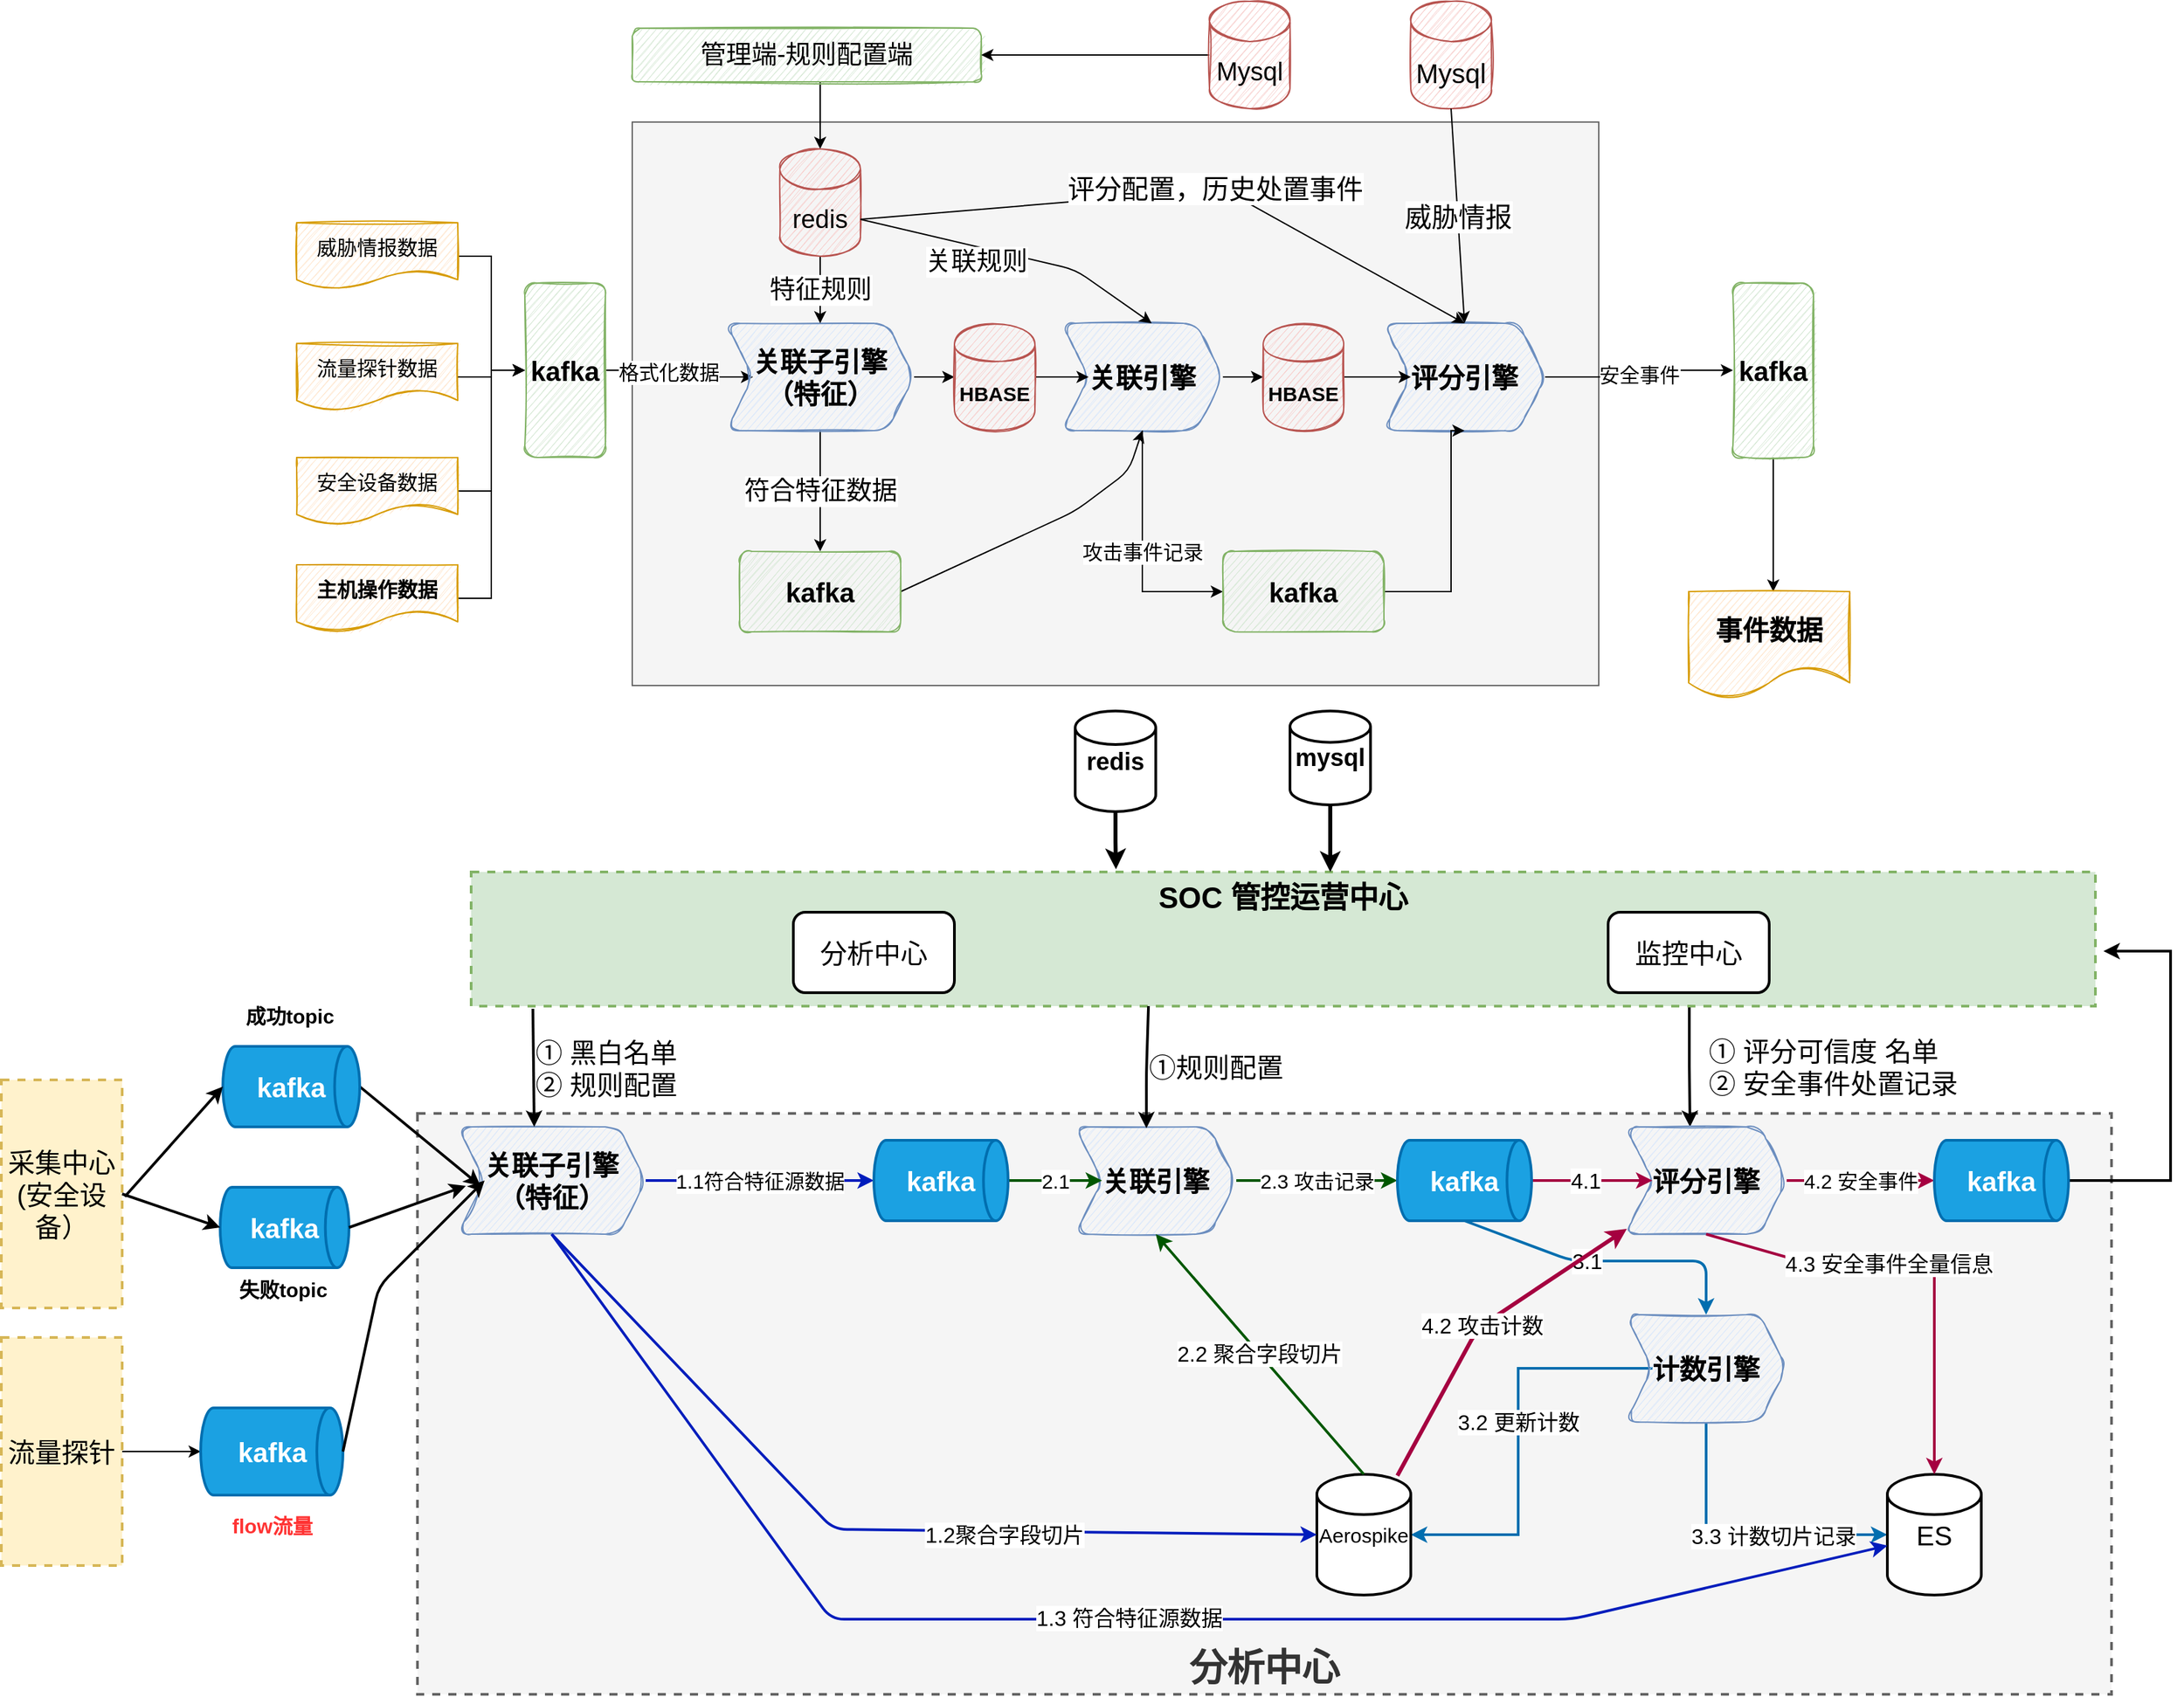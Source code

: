 <mxfile version="13.10.2" type="github">
  <diagram id="k-_hA_vMaZ0_n13lo4ve" name="Page-1">
    <mxGraphModel dx="2500" dy="2065" grid="0" gridSize="10" guides="1" tooltips="1" connect="1" arrows="1" fold="1" page="1" pageScale="1" pageWidth="827" pageHeight="1169" math="0" shadow="0">
      <root>
        <mxCell id="0" />
        <mxCell id="1" parent="0" />
        <mxCell id="I-t4ilNqCJrQ_DmIzYB3-65" value="分析中心" style="rounded=0;whiteSpace=wrap;html=1;strokeWidth=2;fontSize=28;dashed=1;verticalAlign=bottom;fillColor=#f5f5f5;strokeColor=#666666;fontColor=#333333;fontStyle=1" parent="1" vertex="1">
          <mxGeometry x="-60" y="810" width="1262" height="433" as="geometry" />
        </mxCell>
        <mxCell id="I-t4ilNqCJrQ_DmIzYB3-51" value="① 评分可信度 名单&lt;br&gt;&lt;div&gt;② 安全事件处置记录&lt;/div&gt;" style="edgeStyle=orthogonalEdgeStyle;rounded=0;orthogonalLoop=1;jettySize=auto;html=1;exitX=0.75;exitY=1;exitDx=0;exitDy=0;entryX=0.4;entryY=0;entryDx=0;entryDy=0;entryPerimeter=0;strokeWidth=2;fontSize=20;align=left;" parent="1" source="I-t4ilNqCJrQ_DmIzYB3-13" target="I-t4ilNqCJrQ_DmIzYB3-3" edge="1">
          <mxGeometry x="0.007" y="12" relative="1" as="geometry">
            <mxPoint as="offset" />
          </mxGeometry>
        </mxCell>
        <mxCell id="I-t4ilNqCJrQ_DmIzYB3-13" value="SOC 管控运营中心" style="rounded=0;whiteSpace=wrap;html=1;dashed=1;strokeWidth=2;fontSize=22;fontStyle=1;verticalAlign=top;fillColor=#d5e8d4;strokeColor=#82b366;" parent="1" vertex="1">
          <mxGeometry x="-20" y="630" width="1210" height="100" as="geometry" />
        </mxCell>
        <mxCell id="zdGKlnPMTBpzzSBxHCTf-1" value="" style="rounded=0;whiteSpace=wrap;html=1;fillColor=#f5f5f5;strokeColor=#666666;fontColor=#333333;" parent="1" vertex="1">
          <mxGeometry x="100" y="71" width="720" height="420" as="geometry" />
        </mxCell>
        <mxCell id="t2oM3CRjPCpd91PFb_5H-9" value="" style="edgeStyle=orthogonalEdgeStyle;rounded=0;orthogonalLoop=1;jettySize=auto;html=1;fontStyle=1" parent="1" source="t2oM3CRjPCpd91PFb_5H-1" target="t2oM3CRjPCpd91PFb_5H-8" edge="1">
          <mxGeometry relative="1" as="geometry" />
        </mxCell>
        <mxCell id="t2oM3CRjPCpd91PFb_5H-44" value="格式化数据" style="edgeLabel;html=1;align=center;verticalAlign=middle;resizable=0;points=[];fontSize=15;" parent="t2oM3CRjPCpd91PFb_5H-9" vertex="1" connectable="0">
          <mxGeometry x="-0.213" y="2" relative="1" as="geometry">
            <mxPoint as="offset" />
          </mxGeometry>
        </mxCell>
        <mxCell id="t2oM3CRjPCpd91PFb_5H-1" value="kafka" style="rounded=1;whiteSpace=wrap;html=1;sketch=1;fillColor=#d5e8d4;strokeColor=#82b366;fontSize=20;fontStyle=1" parent="1" vertex="1">
          <mxGeometry x="20" y="191" width="60" height="130" as="geometry" />
        </mxCell>
        <mxCell id="t2oM3CRjPCpd91PFb_5H-3" value="" style="edgeStyle=orthogonalEdgeStyle;rounded=0;orthogonalLoop=1;jettySize=auto;html=1;fontStyle=1;fontSize=15;exitX=1;exitY=0.5;exitDx=0;exitDy=0;" parent="1" source="t2oM3CRjPCpd91PFb_5H-53" target="t2oM3CRjPCpd91PFb_5H-1" edge="1">
          <mxGeometry relative="1" as="geometry">
            <mxPoint x="-20" y="261" as="sourcePoint" />
          </mxGeometry>
        </mxCell>
        <mxCell id="t2oM3CRjPCpd91PFb_5H-33" value="" style="edgeStyle=orthogonalEdgeStyle;rounded=0;orthogonalLoop=1;jettySize=auto;html=1;fontSize=19;" parent="1" source="t2oM3CRjPCpd91PFb_5H-38" edge="1">
          <mxGeometry relative="1" as="geometry">
            <mxPoint x="950" y="421" as="targetPoint" />
          </mxGeometry>
        </mxCell>
        <mxCell id="G5bn7CLQvwC5X1-ajMHJ-4" value="" style="edgeStyle=orthogonalEdgeStyle;rounded=0;orthogonalLoop=1;jettySize=auto;html=1;" parent="1" source="t2oM3CRjPCpd91PFb_5H-6" target="G5bn7CLQvwC5X1-ajMHJ-3" edge="1">
          <mxGeometry relative="1" as="geometry" />
        </mxCell>
        <mxCell id="t2oM3CRjPCpd91PFb_5H-6" value="关联引擎" style="shape=step;perimeter=stepPerimeter;whiteSpace=wrap;html=1;fixedSize=1;rounded=1;strokeColor=#6c8ebf;fillColor=#dae8fc;sketch=1;fontSize=20;fontStyle=1" parent="1" vertex="1">
          <mxGeometry x="420" y="221" width="120" height="80" as="geometry" />
        </mxCell>
        <mxCell id="t2oM3CRjPCpd91PFb_5H-15" value="" style="edgeStyle=orthogonalEdgeStyle;rounded=0;orthogonalLoop=1;jettySize=auto;html=1;fontSize=20;fontStyle=1" parent="1" source="t2oM3CRjPCpd91PFb_5H-8" target="t2oM3CRjPCpd91PFb_5H-14" edge="1">
          <mxGeometry relative="1" as="geometry" />
        </mxCell>
        <mxCell id="t2oM3CRjPCpd91PFb_5H-18" value="符合特征数据" style="edgeStyle=orthogonalEdgeStyle;rounded=0;orthogonalLoop=1;jettySize=auto;html=1;fontSize=19;entryX=0.5;entryY=0;entryDx=0;entryDy=0;" parent="1" source="t2oM3CRjPCpd91PFb_5H-8" target="t2oM3CRjPCpd91PFb_5H-34" edge="1">
          <mxGeometry relative="1" as="geometry">
            <mxPoint x="370" y="451" as="targetPoint" />
          </mxGeometry>
        </mxCell>
        <mxCell id="t2oM3CRjPCpd91PFb_5H-8" value="关联子引擎（特征）" style="shape=step;perimeter=stepPerimeter;whiteSpace=wrap;html=1;fixedSize=1;rounded=1;strokeColor=#6c8ebf;fillColor=#dae8fc;sketch=1;fontSize=20;fontStyle=1" parent="1" vertex="1">
          <mxGeometry x="170" y="221" width="140" height="80" as="geometry" />
        </mxCell>
        <mxCell id="t2oM3CRjPCpd91PFb_5H-10" style="edgeStyle=orthogonalEdgeStyle;rounded=0;orthogonalLoop=1;jettySize=auto;html=1;exitX=0.5;exitY=1;exitDx=0;exitDy=0;fontStyle=1" parent="1" source="t2oM3CRjPCpd91PFb_5H-6" target="t2oM3CRjPCpd91PFb_5H-6" edge="1">
          <mxGeometry relative="1" as="geometry" />
        </mxCell>
        <mxCell id="t2oM3CRjPCpd91PFb_5H-16" value="" style="edgeStyle=orthogonalEdgeStyle;rounded=0;orthogonalLoop=1;jettySize=auto;html=1;fontSize=20;fontStyle=1" parent="1" source="t2oM3CRjPCpd91PFb_5H-14" target="t2oM3CRjPCpd91PFb_5H-6" edge="1">
          <mxGeometry relative="1" as="geometry" />
        </mxCell>
        <mxCell id="t2oM3CRjPCpd91PFb_5H-14" value="&lt;font style=&quot;font-size: 15px&quot;&gt;HBASE&lt;/font&gt;" style="shape=cylinder;whiteSpace=wrap;html=1;boundedLbl=1;backgroundOutline=1;rounded=1;strokeColor=#b85450;fillColor=#f8cecc;sketch=1;fontStyle=1" parent="1" vertex="1">
          <mxGeometry x="340" y="221" width="60" height="80" as="geometry" />
        </mxCell>
        <mxCell id="t2oM3CRjPCpd91PFb_5H-19" value="" style="endArrow=classic;html=1;fontSize=19;exitX=1;exitY=0.5;exitDx=0;exitDy=0;entryX=0.5;entryY=1;entryDx=0;entryDy=0;" parent="1" source="t2oM3CRjPCpd91PFb_5H-34" target="t2oM3CRjPCpd91PFb_5H-6" edge="1">
          <mxGeometry width="50" height="50" relative="1" as="geometry">
            <mxPoint x="447.5" y="491" as="sourcePoint" />
            <mxPoint x="497.5" y="341" as="targetPoint" />
            <Array as="points">
              <mxPoint x="430" y="361" />
              <mxPoint x="470" y="331" />
            </Array>
          </mxGeometry>
        </mxCell>
        <mxCell id="t2oM3CRjPCpd91PFb_5H-27" value="" style="edgeStyle=orthogonalEdgeStyle;rounded=0;orthogonalLoop=1;jettySize=auto;html=1;fontSize=19;" parent="1" source="t2oM3CRjPCpd91PFb_5H-20" target="t2oM3CRjPCpd91PFb_5H-26" edge="1">
          <mxGeometry relative="1" as="geometry">
            <Array as="points">
              <mxPoint x="240" y="51" />
              <mxPoint x="240" y="51" />
            </Array>
          </mxGeometry>
        </mxCell>
        <mxCell id="t2oM3CRjPCpd91PFb_5H-20" value="管理端-规则配置端" style="rounded=1;whiteSpace=wrap;html=1;sketch=1;strokeWidth=1;fontSize=19;fillColor=#d5e8d4;strokeColor=#82b366;" parent="1" vertex="1">
          <mxGeometry x="100" y="1" width="260" height="40" as="geometry" />
        </mxCell>
        <mxCell id="t2oM3CRjPCpd91PFb_5H-23" value="" style="edgeStyle=orthogonalEdgeStyle;rounded=0;orthogonalLoop=1;jettySize=auto;html=1;fontSize=19;entryX=1;entryY=0.5;entryDx=0;entryDy=0;" parent="1" source="t2oM3CRjPCpd91PFb_5H-22" target="t2oM3CRjPCpd91PFb_5H-20" edge="1">
          <mxGeometry relative="1" as="geometry" />
        </mxCell>
        <mxCell id="t2oM3CRjPCpd91PFb_5H-22" value="Mysql" style="shape=cylinder3;whiteSpace=wrap;html=1;boundedLbl=1;backgroundOutline=1;size=15;sketch=1;strokeWidth=1;fontSize=19;fillColor=#f8cecc;strokeColor=#b85450;" parent="1" vertex="1">
          <mxGeometry x="530" y="-19" width="60" height="80" as="geometry" />
        </mxCell>
        <mxCell id="t2oM3CRjPCpd91PFb_5H-28" value="特征规则" style="edgeStyle=orthogonalEdgeStyle;rounded=0;orthogonalLoop=1;jettySize=auto;html=1;fontSize=19;" parent="1" source="t2oM3CRjPCpd91PFb_5H-26" target="t2oM3CRjPCpd91PFb_5H-8" edge="1">
          <mxGeometry relative="1" as="geometry" />
        </mxCell>
        <mxCell id="t2oM3CRjPCpd91PFb_5H-26" value="redis" style="shape=cylinder3;whiteSpace=wrap;html=1;boundedLbl=1;backgroundOutline=1;size=15;sketch=1;strokeWidth=1;fontSize=19;fillColor=#f8cecc;strokeColor=#b85450;" parent="1" vertex="1">
          <mxGeometry x="210" y="91" width="60" height="80" as="geometry" />
        </mxCell>
        <mxCell id="t2oM3CRjPCpd91PFb_5H-30" value="" style="endArrow=classic;html=1;fontSize=19;exitX=1;exitY=0;exitDx=0;exitDy=52.5;exitPerimeter=0;entryX=0.558;entryY=0;entryDx=0;entryDy=0;entryPerimeter=0;" parent="1" source="t2oM3CRjPCpd91PFb_5H-26" target="t2oM3CRjPCpd91PFb_5H-6" edge="1">
          <mxGeometry width="50" height="50" relative="1" as="geometry">
            <mxPoint x="510" y="151" as="sourcePoint" />
            <mxPoint x="560" y="101" as="targetPoint" />
            <Array as="points">
              <mxPoint x="430" y="181" />
            </Array>
          </mxGeometry>
        </mxCell>
        <mxCell id="t2oM3CRjPCpd91PFb_5H-31" value="关联规则" style="edgeLabel;html=1;align=center;verticalAlign=middle;resizable=0;points=[];fontSize=19;" parent="t2oM3CRjPCpd91PFb_5H-30" vertex="1" connectable="0">
          <mxGeometry x="0.069" y="1" relative="1" as="geometry">
            <mxPoint x="-36.17" y="3.33" as="offset" />
          </mxGeometry>
        </mxCell>
        <mxCell id="t2oM3CRjPCpd91PFb_5H-32" value="事件数据" style="shape=document;whiteSpace=wrap;html=1;boundedLbl=1;rounded=1;fontSize=20;fontStyle=1;strokeColor=#d79b00;fillColor=#ffe6cc;sketch=1;" parent="1" vertex="1">
          <mxGeometry x="887" y="421" width="120" height="80" as="geometry" />
        </mxCell>
        <mxCell id="t2oM3CRjPCpd91PFb_5H-34" value="kafka" style="rounded=1;whiteSpace=wrap;html=1;sketch=1;fillColor=#d5e8d4;strokeColor=#82b366;fontSize=20;fontStyle=1" parent="1" vertex="1">
          <mxGeometry x="180" y="391" width="120" height="60" as="geometry" />
        </mxCell>
        <mxCell id="t2oM3CRjPCpd91PFb_5H-38" value="kafka" style="rounded=1;whiteSpace=wrap;html=1;sketch=1;fillColor=#d5e8d4;strokeColor=#82b366;fontSize=20;fontStyle=1" parent="1" vertex="1">
          <mxGeometry x="920" y="191" width="60" height="130" as="geometry" />
        </mxCell>
        <mxCell id="t2oM3CRjPCpd91PFb_5H-39" value="安全事件" style="edgeStyle=orthogonalEdgeStyle;rounded=0;orthogonalLoop=1;jettySize=auto;html=1;fontSize=15;" parent="1" source="zdGKlnPMTBpzzSBxHCTf-5" target="t2oM3CRjPCpd91PFb_5H-38" edge="1">
          <mxGeometry relative="1" as="geometry">
            <mxPoint x="730" y="261" as="sourcePoint" />
            <mxPoint x="900" y="261" as="targetPoint" />
          </mxGeometry>
        </mxCell>
        <mxCell id="t2oM3CRjPCpd91PFb_5H-42" style="edgeStyle=orthogonalEdgeStyle;rounded=0;orthogonalLoop=1;jettySize=auto;html=1;entryX=0;entryY=0.5;entryDx=0;entryDy=0;strokeWidth=1;fontSize=15;exitX=1;exitY=0.5;exitDx=0;exitDy=0;" parent="1" source="t2oM3CRjPCpd91PFb_5H-54" target="t2oM3CRjPCpd91PFb_5H-1" edge="1">
          <mxGeometry relative="1" as="geometry">
            <mxPoint x="-20" y="341" as="sourcePoint" />
          </mxGeometry>
        </mxCell>
        <mxCell id="t2oM3CRjPCpd91PFb_5H-46" style="edgeStyle=orthogonalEdgeStyle;rounded=0;orthogonalLoop=1;jettySize=auto;html=1;entryX=0;entryY=0.5;entryDx=0;entryDy=0;strokeWidth=1;fontSize=15;" parent="1" source="t2oM3CRjPCpd91PFb_5H-55" target="t2oM3CRjPCpd91PFb_5H-1" edge="1">
          <mxGeometry relative="1" as="geometry">
            <mxPoint x="-20" y="421" as="sourcePoint" />
          </mxGeometry>
        </mxCell>
        <mxCell id="t2oM3CRjPCpd91PFb_5H-48" style="edgeStyle=orthogonalEdgeStyle;rounded=0;orthogonalLoop=1;jettySize=auto;html=1;entryX=0;entryY=0.5;entryDx=0;entryDy=0;strokeWidth=1;fontSize=15;exitX=1;exitY=0.5;exitDx=0;exitDy=0;" parent="1" source="t2oM3CRjPCpd91PFb_5H-51" target="t2oM3CRjPCpd91PFb_5H-1" edge="1">
          <mxGeometry relative="1" as="geometry">
            <mxPoint x="-20" y="166" as="sourcePoint" />
          </mxGeometry>
        </mxCell>
        <mxCell id="t2oM3CRjPCpd91PFb_5H-51" value="威胁情报数据" style="shape=document;whiteSpace=wrap;html=1;boundedLbl=1;shadow=0;sketch=1;strokeWidth=1;fontSize=15;fillColor=#ffe6cc;strokeColor=#d79b00;" parent="1" vertex="1">
          <mxGeometry x="-150" y="146" width="120" height="50" as="geometry" />
        </mxCell>
        <mxCell id="t2oM3CRjPCpd91PFb_5H-53" value="流量探针数据" style="shape=document;whiteSpace=wrap;html=1;boundedLbl=1;shadow=0;sketch=1;strokeWidth=1;fontSize=15;fillColor=#ffe6cc;strokeColor=#d79b00;" parent="1" vertex="1">
          <mxGeometry x="-150" y="236" width="120" height="50" as="geometry" />
        </mxCell>
        <mxCell id="t2oM3CRjPCpd91PFb_5H-54" value="安全设备数据" style="shape=document;whiteSpace=wrap;html=1;boundedLbl=1;shadow=0;sketch=1;strokeWidth=1;fontSize=15;fillColor=#ffe6cc;strokeColor=#d79b00;" parent="1" vertex="1">
          <mxGeometry x="-150" y="321" width="120" height="50" as="geometry" />
        </mxCell>
        <mxCell id="t2oM3CRjPCpd91PFb_5H-55" value="主机操作数据" style="shape=document;whiteSpace=wrap;html=1;boundedLbl=1;shadow=0;sketch=1;strokeWidth=1;fontSize=15;strokeColor=#d79b00;fontStyle=1;fillColor=#ffe6cc;" parent="1" vertex="1">
          <mxGeometry x="-150" y="401" width="120" height="50" as="geometry" />
        </mxCell>
        <mxCell id="zdGKlnPMTBpzzSBxHCTf-5" value="评分引擎" style="shape=step;perimeter=stepPerimeter;whiteSpace=wrap;html=1;fixedSize=1;sketch=1;fillColor=#dae8fc;strokeColor=#6c8ebf;fontSize=20;fontStyle=1;shadow=0;rounded=1;" parent="1" vertex="1">
          <mxGeometry x="660" y="221" width="120" height="80" as="geometry" />
        </mxCell>
        <mxCell id="zdGKlnPMTBpzzSBxHCTf-6" value="攻击事件记录" style="edgeStyle=orthogonalEdgeStyle;rounded=0;orthogonalLoop=1;jettySize=auto;html=1;fontSize=15;entryX=0;entryY=0.5;entryDx=0;entryDy=0;" parent="1" source="t2oM3CRjPCpd91PFb_5H-6" target="G5bn7CLQvwC5X1-ajMHJ-1" edge="1">
          <mxGeometry relative="1" as="geometry">
            <mxPoint x="570" y="261" as="sourcePoint" />
            <mxPoint x="820" y="256" as="targetPoint" />
          </mxGeometry>
        </mxCell>
        <mxCell id="zdGKlnPMTBpzzSBxHCTf-8" value="" style="endArrow=classic;html=1;fontSize=20;entryX=0.5;entryY=0;entryDx=0;entryDy=0;exitX=1;exitY=0;exitDx=0;exitDy=52.5;exitPerimeter=0;" parent="1" source="t2oM3CRjPCpd91PFb_5H-26" target="zdGKlnPMTBpzzSBxHCTf-5" edge="1">
          <mxGeometry width="50" height="50" relative="1" as="geometry">
            <mxPoint x="510" y="156" as="sourcePoint" />
            <mxPoint x="560" y="106" as="targetPoint" />
            <Array as="points">
              <mxPoint x="540" y="121" />
            </Array>
          </mxGeometry>
        </mxCell>
        <mxCell id="zdGKlnPMTBpzzSBxHCTf-9" value="评分配置，历史处置事件" style="edgeLabel;html=1;align=center;verticalAlign=middle;resizable=0;points=[];fontSize=20;" parent="zdGKlnPMTBpzzSBxHCTf-8" vertex="1" connectable="0">
          <mxGeometry x="0.11" y="2" relative="1" as="geometry">
            <mxPoint as="offset" />
          </mxGeometry>
        </mxCell>
        <mxCell id="zdGKlnPMTBpzzSBxHCTf-12" value="Mysql" style="shape=cylinder3;whiteSpace=wrap;html=1;boundedLbl=1;backgroundOutline=1;size=15;rounded=1;shadow=0;sketch=1;fontSize=20;fillColor=#f8cecc;strokeColor=#b85450;" parent="1" vertex="1">
          <mxGeometry x="680" y="-19" width="60" height="80" as="geometry" />
        </mxCell>
        <mxCell id="zdGKlnPMTBpzzSBxHCTf-15" value="威胁情报" style="endArrow=classic;html=1;fontSize=20;entryX=0.5;entryY=0;entryDx=0;entryDy=0;exitX=0.5;exitY=1;exitDx=0;exitDy=0;exitPerimeter=0;" parent="1" source="zdGKlnPMTBpzzSBxHCTf-12" target="zdGKlnPMTBpzzSBxHCTf-5" edge="1">
          <mxGeometry width="50" height="50" relative="1" as="geometry">
            <mxPoint x="710" y="161" as="sourcePoint" />
            <mxPoint x="760" y="111" as="targetPoint" />
          </mxGeometry>
        </mxCell>
        <mxCell id="G5bn7CLQvwC5X1-ajMHJ-2" style="edgeStyle=orthogonalEdgeStyle;rounded=0;orthogonalLoop=1;jettySize=auto;html=1;entryX=0.5;entryY=1;entryDx=0;entryDy=0;" parent="1" source="G5bn7CLQvwC5X1-ajMHJ-1" target="zdGKlnPMTBpzzSBxHCTf-5" edge="1">
          <mxGeometry relative="1" as="geometry">
            <Array as="points">
              <mxPoint x="710" y="421" />
            </Array>
          </mxGeometry>
        </mxCell>
        <mxCell id="G5bn7CLQvwC5X1-ajMHJ-1" value="kafka" style="rounded=1;whiteSpace=wrap;html=1;sketch=1;fillColor=#d5e8d4;strokeColor=#82b366;fontSize=20;fontStyle=1" parent="1" vertex="1">
          <mxGeometry x="540" y="391" width="120" height="60" as="geometry" />
        </mxCell>
        <mxCell id="G5bn7CLQvwC5X1-ajMHJ-5" value="" style="edgeStyle=orthogonalEdgeStyle;rounded=0;orthogonalLoop=1;jettySize=auto;html=1;" parent="1" source="G5bn7CLQvwC5X1-ajMHJ-3" target="zdGKlnPMTBpzzSBxHCTf-5" edge="1">
          <mxGeometry relative="1" as="geometry" />
        </mxCell>
        <mxCell id="G5bn7CLQvwC5X1-ajMHJ-3" value="&lt;font style=&quot;font-size: 15px&quot;&gt;HBASE&lt;/font&gt;" style="shape=cylinder;whiteSpace=wrap;html=1;boundedLbl=1;backgroundOutline=1;rounded=1;strokeColor=#b85450;fillColor=#f8cecc;sketch=1;fontStyle=1" parent="1" vertex="1">
          <mxGeometry x="570" y="221" width="60" height="80" as="geometry" />
        </mxCell>
        <mxCell id="I-t4ilNqCJrQ_DmIzYB3-17" value="1.1符合特征源数据" style="edgeStyle=orthogonalEdgeStyle;rounded=0;orthogonalLoop=1;jettySize=auto;html=1;fontSize=15;strokeWidth=2;fillColor=#0050ef;strokeColor=#001DBC;" parent="1" source="I-t4ilNqCJrQ_DmIzYB3-1" target="I-t4ilNqCJrQ_DmIzYB3-5" edge="1">
          <mxGeometry relative="1" as="geometry" />
        </mxCell>
        <mxCell id="I-t4ilNqCJrQ_DmIzYB3-1" value="关联子引擎（特征）" style="shape=step;perimeter=stepPerimeter;whiteSpace=wrap;html=1;fixedSize=1;rounded=1;strokeColor=#6c8ebf;fillColor=#dae8fc;sketch=1;fontSize=20;fontStyle=1" parent="1" vertex="1">
          <mxGeometry x="-30" y="820" width="140" height="80" as="geometry" />
        </mxCell>
        <mxCell id="I-t4ilNqCJrQ_DmIzYB3-19" value="2.3 攻击记录" style="edgeStyle=orthogonalEdgeStyle;rounded=0;orthogonalLoop=1;jettySize=auto;html=1;exitX=1;exitY=0.5;exitDx=0;exitDy=0;strokeWidth=2;fontSize=15;fillColor=#008a00;strokeColor=#005700;" parent="1" source="I-t4ilNqCJrQ_DmIzYB3-2" target="I-t4ilNqCJrQ_DmIzYB3-6" edge="1">
          <mxGeometry relative="1" as="geometry" />
        </mxCell>
        <mxCell id="I-t4ilNqCJrQ_DmIzYB3-2" value="关联引擎" style="shape=step;perimeter=stepPerimeter;whiteSpace=wrap;html=1;fixedSize=1;rounded=1;strokeColor=#6c8ebf;fillColor=#dae8fc;sketch=1;fontSize=20;fontStyle=1" parent="1" vertex="1">
          <mxGeometry x="430" y="820" width="120" height="80" as="geometry" />
        </mxCell>
        <mxCell id="I-t4ilNqCJrQ_DmIzYB3-22" value="4.2 安全事件" style="edgeStyle=orthogonalEdgeStyle;rounded=0;orthogonalLoop=1;jettySize=auto;html=1;exitX=1;exitY=0.5;exitDx=0;exitDy=0;entryX=0;entryY=0.5;entryDx=0;entryDy=0;entryPerimeter=0;strokeWidth=2;fontSize=15;fillColor=#d80073;strokeColor=#A50040;" parent="1" source="I-t4ilNqCJrQ_DmIzYB3-3" target="I-t4ilNqCJrQ_DmIzYB3-11" edge="1">
          <mxGeometry relative="1" as="geometry" />
        </mxCell>
        <mxCell id="I-t4ilNqCJrQ_DmIzYB3-3" value="评分引擎" style="shape=step;perimeter=stepPerimeter;whiteSpace=wrap;html=1;fixedSize=1;sketch=1;fillColor=#dae8fc;strokeColor=#6c8ebf;fontSize=20;fontStyle=1;shadow=0;rounded=1;" parent="1" vertex="1">
          <mxGeometry x="840" y="820" width="120" height="80" as="geometry" />
        </mxCell>
        <mxCell id="I-t4ilNqCJrQ_DmIzYB3-25" style="edgeStyle=orthogonalEdgeStyle;rounded=0;orthogonalLoop=1;jettySize=auto;html=1;exitX=0.5;exitY=1;exitDx=0;exitDy=0;entryX=0;entryY=0.5;entryDx=0;entryDy=0;entryPerimeter=0;strokeWidth=2;fontSize=16;fillColor=#1ba1e2;strokeColor=#006EAF;" parent="1" source="I-t4ilNqCJrQ_DmIzYB3-4" target="I-t4ilNqCJrQ_DmIzYB3-7" edge="1">
          <mxGeometry relative="1" as="geometry" />
        </mxCell>
        <mxCell id="I-t4ilNqCJrQ_DmIzYB3-38" value="3.3 计数切片记录" style="edgeLabel;html=1;align=center;verticalAlign=middle;resizable=0;points=[];fontSize=16;" parent="I-t4ilNqCJrQ_DmIzYB3-25" vertex="1" connectable="0">
          <mxGeometry x="0.224" y="-1" relative="1" as="geometry">
            <mxPoint as="offset" />
          </mxGeometry>
        </mxCell>
        <mxCell id="I-t4ilNqCJrQ_DmIzYB3-26" style="edgeStyle=orthogonalEdgeStyle;rounded=0;orthogonalLoop=1;jettySize=auto;html=1;exitX=0;exitY=0.5;exitDx=0;exitDy=0;entryX=1;entryY=0.5;entryDx=0;entryDy=0;entryPerimeter=0;strokeWidth=2;fontSize=16;fillColor=#1ba1e2;strokeColor=#006EAF;" parent="1" source="I-t4ilNqCJrQ_DmIzYB3-4" target="I-t4ilNqCJrQ_DmIzYB3-16" edge="1">
          <mxGeometry relative="1" as="geometry" />
        </mxCell>
        <mxCell id="I-t4ilNqCJrQ_DmIzYB3-39" value="3.2 更新计数" style="edgeLabel;html=1;align=center;verticalAlign=middle;resizable=0;points=[];fontSize=16;" parent="I-t4ilNqCJrQ_DmIzYB3-26" vertex="1" connectable="0">
          <mxGeometry x="-0.737" y="-2" relative="1" as="geometry">
            <mxPoint x="-60" y="42" as="offset" />
          </mxGeometry>
        </mxCell>
        <mxCell id="I-t4ilNqCJrQ_DmIzYB3-4" value="计数引擎" style="shape=step;perimeter=stepPerimeter;whiteSpace=wrap;html=1;fixedSize=1;sketch=1;fillColor=#dae8fc;strokeColor=#6c8ebf;fontSize=20;fontStyle=1;shadow=0;rounded=1;" parent="1" vertex="1">
          <mxGeometry x="840" y="960" width="120" height="80" as="geometry" />
        </mxCell>
        <mxCell id="I-t4ilNqCJrQ_DmIzYB3-18" value="2.1" style="edgeStyle=orthogonalEdgeStyle;rounded=0;orthogonalLoop=1;jettySize=auto;html=1;strokeWidth=2;fontSize=15;fillColor=#008a00;strokeColor=#005700;" parent="1" source="I-t4ilNqCJrQ_DmIzYB3-5" target="I-t4ilNqCJrQ_DmIzYB3-2" edge="1">
          <mxGeometry relative="1" as="geometry" />
        </mxCell>
        <mxCell id="I-t4ilNqCJrQ_DmIzYB3-5" value="kafka" style="strokeWidth=2;html=1;shape=mxgraph.flowchart.direct_data;whiteSpace=wrap;fontStyle=1;fontSize=20;fillColor=#1ba1e2;strokeColor=#006EAF;fontColor=#ffffff;" parent="1" vertex="1">
          <mxGeometry x="280" y="830" width="100" height="60" as="geometry" />
        </mxCell>
        <mxCell id="I-t4ilNqCJrQ_DmIzYB3-20" style="edgeStyle=orthogonalEdgeStyle;rounded=0;orthogonalLoop=1;jettySize=auto;html=1;exitX=1;exitY=0.5;exitDx=0;exitDy=0;exitPerimeter=0;strokeWidth=2;fontSize=15;fillColor=#d80073;strokeColor=#A50040;" parent="1" source="I-t4ilNqCJrQ_DmIzYB3-6" target="I-t4ilNqCJrQ_DmIzYB3-3" edge="1">
          <mxGeometry relative="1" as="geometry" />
        </mxCell>
        <mxCell id="I-t4ilNqCJrQ_DmIzYB3-33" value="4.1" style="edgeLabel;html=1;align=center;verticalAlign=middle;resizable=0;points=[];fontSize=16;" parent="I-t4ilNqCJrQ_DmIzYB3-20" vertex="1" connectable="0">
          <mxGeometry x="0.267" y="5" relative="1" as="geometry">
            <mxPoint x="-17" y="5" as="offset" />
          </mxGeometry>
        </mxCell>
        <mxCell id="I-t4ilNqCJrQ_DmIzYB3-6" value="kafka" style="strokeWidth=2;html=1;shape=mxgraph.flowchart.direct_data;whiteSpace=wrap;fontStyle=1;fontSize=20;fillColor=#1ba1e2;strokeColor=#006EAF;fontColor=#ffffff;" parent="1" vertex="1">
          <mxGeometry x="670" y="830" width="100" height="60" as="geometry" />
        </mxCell>
        <mxCell id="I-t4ilNqCJrQ_DmIzYB3-7" value="ES" style="strokeWidth=2;html=1;shape=mxgraph.flowchart.database;whiteSpace=wrap;fontSize=20;" parent="1" vertex="1">
          <mxGeometry x="1035" y="1079" width="70" height="90" as="geometry" />
        </mxCell>
        <mxCell id="I-t4ilNqCJrQ_DmIzYB3-50" style="edgeStyle=orthogonalEdgeStyle;rounded=0;orthogonalLoop=1;jettySize=auto;html=1;exitX=0.5;exitY=1;exitDx=0;exitDy=0;exitPerimeter=0;entryX=0.397;entryY=-0.02;entryDx=0;entryDy=0;entryPerimeter=0;strokeWidth=3;fontSize=20;" parent="1" source="I-t4ilNqCJrQ_DmIzYB3-8" target="I-t4ilNqCJrQ_DmIzYB3-13" edge="1">
          <mxGeometry relative="1" as="geometry" />
        </mxCell>
        <mxCell id="I-t4ilNqCJrQ_DmIzYB3-8" value="redis" style="strokeWidth=2;html=1;shape=mxgraph.flowchart.database;whiteSpace=wrap;fontSize=18;fontStyle=1" parent="1" vertex="1">
          <mxGeometry x="430" y="510" width="60" height="75" as="geometry" />
        </mxCell>
        <mxCell id="I-t4ilNqCJrQ_DmIzYB3-45" value="" style="edgeStyle=orthogonalEdgeStyle;rounded=0;orthogonalLoop=1;jettySize=auto;html=1;strokeWidth=3;fontSize=20;" parent="1" source="I-t4ilNqCJrQ_DmIzYB3-9" target="I-t4ilNqCJrQ_DmIzYB3-13" edge="1">
          <mxGeometry relative="1" as="geometry">
            <mxPoint x="610" y="640" as="targetPoint" />
            <Array as="points">
              <mxPoint x="620" y="620" />
              <mxPoint x="620" y="620" />
            </Array>
          </mxGeometry>
        </mxCell>
        <mxCell id="I-t4ilNqCJrQ_DmIzYB3-9" value="mysql" style="strokeWidth=2;html=1;shape=mxgraph.flowchart.database;whiteSpace=wrap;fontSize=18;fontStyle=1" parent="1" vertex="1">
          <mxGeometry x="590" y="510" width="60" height="70" as="geometry" />
        </mxCell>
        <mxCell id="I-t4ilNqCJrQ_DmIzYB3-66" style="edgeStyle=orthogonalEdgeStyle;rounded=0;orthogonalLoop=1;jettySize=auto;html=1;strokeWidth=2;fontSize=28;align=left;" parent="1" source="I-t4ilNqCJrQ_DmIzYB3-11" edge="1">
          <mxGeometry relative="1" as="geometry">
            <mxPoint x="1196" y="689" as="targetPoint" />
            <Array as="points">
              <mxPoint x="1246" y="860" />
              <mxPoint x="1246" y="689" />
            </Array>
          </mxGeometry>
        </mxCell>
        <mxCell id="I-t4ilNqCJrQ_DmIzYB3-11" value="kafka" style="strokeWidth=2;html=1;shape=mxgraph.flowchart.direct_data;whiteSpace=wrap;fontStyle=1;fontSize=20;fillColor=#1ba1e2;strokeColor=#006EAF;fontColor=#ffffff;" parent="1" vertex="1">
          <mxGeometry x="1070" y="830" width="100" height="60" as="geometry" />
        </mxCell>
        <mxCell id="I-t4ilNqCJrQ_DmIzYB3-16" value="Aerospike" style="strokeWidth=2;html=1;shape=mxgraph.flowchart.database;whiteSpace=wrap;fontSize=15;" parent="1" vertex="1">
          <mxGeometry x="610" y="1079" width="70" height="90" as="geometry" />
        </mxCell>
        <mxCell id="I-t4ilNqCJrQ_DmIzYB3-21" value="" style="endArrow=classic;html=1;strokeWidth=2;fontSize=15;entryX=0.5;entryY=0;entryDx=0;entryDy=0;exitX=0.5;exitY=1;exitDx=0;exitDy=0;exitPerimeter=0;fillColor=#1ba1e2;strokeColor=#006EAF;" parent="1" source="I-t4ilNqCJrQ_DmIzYB3-6" target="I-t4ilNqCJrQ_DmIzYB3-4" edge="1">
          <mxGeometry width="50" height="50" relative="1" as="geometry">
            <mxPoint x="810" y="860" as="sourcePoint" />
            <mxPoint x="800" y="920" as="targetPoint" />
            <Array as="points">
              <mxPoint x="800" y="920" />
              <mxPoint x="900" y="920" />
            </Array>
          </mxGeometry>
        </mxCell>
        <mxCell id="I-t4ilNqCJrQ_DmIzYB3-34" value="3.1" style="edgeLabel;html=1;align=center;verticalAlign=middle;resizable=0;points=[];fontSize=16;" parent="I-t4ilNqCJrQ_DmIzYB3-21" vertex="1" connectable="0">
          <mxGeometry x="-0.483" y="29" relative="1" as="geometry">
            <mxPoint x="25.51" y="36.79" as="offset" />
          </mxGeometry>
        </mxCell>
        <mxCell id="I-t4ilNqCJrQ_DmIzYB3-24" value="" style="endArrow=classic;html=1;strokeWidth=2;fontSize=15;exitX=0.5;exitY=1;exitDx=0;exitDy=0;fillColor=#d80073;strokeColor=#A50040;" parent="1" source="I-t4ilNqCJrQ_DmIzYB3-3" target="I-t4ilNqCJrQ_DmIzYB3-7" edge="1">
          <mxGeometry width="50" height="50" relative="1" as="geometry">
            <mxPoint x="980" y="860" as="sourcePoint" />
            <mxPoint x="1070" y="960" as="targetPoint" />
            <Array as="points">
              <mxPoint x="970" y="920" />
              <mxPoint x="1070" y="920" />
            </Array>
          </mxGeometry>
        </mxCell>
        <mxCell id="I-t4ilNqCJrQ_DmIzYB3-37" value="4.3 安全事件全量信息" style="edgeLabel;html=1;align=center;verticalAlign=middle;resizable=0;points=[];fontSize=16;" parent="I-t4ilNqCJrQ_DmIzYB3-24" vertex="1" connectable="0">
          <mxGeometry x="-0.163" y="-2" relative="1" as="geometry">
            <mxPoint as="offset" />
          </mxGeometry>
        </mxCell>
        <mxCell id="I-t4ilNqCJrQ_DmIzYB3-29" value="" style="endArrow=classic;html=1;strokeWidth=2;fontSize=16;exitX=0.5;exitY=1;exitDx=0;exitDy=0;entryX=0;entryY=0.5;entryDx=0;entryDy=0;entryPerimeter=0;fillColor=#0050ef;strokeColor=#001DBC;" parent="1" source="I-t4ilNqCJrQ_DmIzYB3-1" target="I-t4ilNqCJrQ_DmIzYB3-16" edge="1">
          <mxGeometry width="50" height="50" relative="1" as="geometry">
            <mxPoint x="200" y="1080" as="sourcePoint" />
            <mxPoint x="170" y="1150" as="targetPoint" />
            <Array as="points">
              <mxPoint x="250" y="1120" />
            </Array>
          </mxGeometry>
        </mxCell>
        <mxCell id="I-t4ilNqCJrQ_DmIzYB3-31" value="1.2聚合字段切片" style="edgeLabel;html=1;align=center;verticalAlign=middle;resizable=0;points=[];fontSize=16;" parent="I-t4ilNqCJrQ_DmIzYB3-29" vertex="1" connectable="0">
          <mxGeometry x="0.296" y="-2" relative="1" as="geometry">
            <mxPoint as="offset" />
          </mxGeometry>
        </mxCell>
        <mxCell id="I-t4ilNqCJrQ_DmIzYB3-30" value="2.2 聚合字段切片" style="endArrow=classic;html=1;strokeWidth=2;fontSize=16;entryX=0.5;entryY=1;entryDx=0;entryDy=0;exitX=0.5;exitY=0;exitDx=0;exitDy=0;exitPerimeter=0;fillColor=#008a00;strokeColor=#005700;" parent="1" source="I-t4ilNqCJrQ_DmIzYB3-16" target="I-t4ilNqCJrQ_DmIzYB3-2" edge="1">
          <mxGeometry width="50" height="50" relative="1" as="geometry">
            <mxPoint x="540" y="1000" as="sourcePoint" />
            <mxPoint x="590" y="950" as="targetPoint" />
          </mxGeometry>
        </mxCell>
        <mxCell id="I-t4ilNqCJrQ_DmIzYB3-41" value="4.2 攻击计数" style="endArrow=classic;html=1;strokeWidth=3;fontSize=16;entryX=0.008;entryY=0.95;entryDx=0;entryDy=0;entryPerimeter=0;fillColor=#d80073;strokeColor=#A50040;" parent="1" target="I-t4ilNqCJrQ_DmIzYB3-3" edge="1">
          <mxGeometry width="50" height="50" relative="1" as="geometry">
            <mxPoint x="670" y="1080" as="sourcePoint" />
            <mxPoint x="720" y="990" as="targetPoint" />
            <Array as="points">
              <mxPoint x="670" y="1080" />
              <mxPoint x="730" y="970" />
            </Array>
          </mxGeometry>
        </mxCell>
        <mxCell id="I-t4ilNqCJrQ_DmIzYB3-47" value="分析中心" style="rounded=1;whiteSpace=wrap;html=1;strokeWidth=2;fontSize=20;" parent="1" vertex="1">
          <mxGeometry x="220" y="660" width="120" height="60" as="geometry" />
        </mxCell>
        <mxCell id="I-t4ilNqCJrQ_DmIzYB3-48" value="监控中心" style="rounded=1;whiteSpace=wrap;html=1;strokeWidth=2;fontSize=20;" parent="1" vertex="1">
          <mxGeometry x="827" y="660" width="120" height="60" as="geometry" />
        </mxCell>
        <mxCell id="I-t4ilNqCJrQ_DmIzYB3-52" value="① 黑白名单&lt;br&gt;② 规则配置" style="endArrow=classic;html=1;strokeWidth=2;fontSize=20;align=left;exitX=0.038;exitY=1.02;exitDx=0;exitDy=0;exitPerimeter=0;entryX=0.407;entryY=0;entryDx=0;entryDy=0;entryPerimeter=0;" parent="1" source="I-t4ilNqCJrQ_DmIzYB3-13" target="I-t4ilNqCJrQ_DmIzYB3-1" edge="1">
          <mxGeometry width="50" height="50" relative="1" as="geometry">
            <mxPoint x="130" y="820" as="sourcePoint" />
            <mxPoint x="180" y="770" as="targetPoint" />
          </mxGeometry>
        </mxCell>
        <mxCell id="I-t4ilNqCJrQ_DmIzYB3-55" value="①规则配置" style="endArrow=classic;html=1;strokeWidth=2;fontSize=20;align=left;exitX=0.417;exitY=1;exitDx=0;exitDy=0;exitPerimeter=0;entryX=0.442;entryY=0.013;entryDx=0;entryDy=0;entryPerimeter=0;" parent="1" source="I-t4ilNqCJrQ_DmIzYB3-13" target="I-t4ilNqCJrQ_DmIzYB3-2" edge="1">
          <mxGeometry width="50" height="50" relative="1" as="geometry">
            <mxPoint x="470" y="800" as="sourcePoint" />
            <mxPoint x="520" y="750" as="targetPoint" />
            <Array as="points">
              <mxPoint x="483" y="780" />
            </Array>
          </mxGeometry>
        </mxCell>
        <mxCell id="I-t4ilNqCJrQ_DmIzYB3-56" value="" style="endArrow=classic;html=1;strokeWidth=2;fontSize=20;align=left;entryX=0.121;entryY=0.588;entryDx=0;entryDy=0;entryPerimeter=0;exitX=1;exitY=0.5;exitDx=0;exitDy=0;exitPerimeter=0;" parent="1" edge="1" source="I-t4ilNqCJrQ_DmIzYB3-60">
          <mxGeometry width="50" height="50" relative="1" as="geometry">
            <mxPoint x="-120" y="867" as="sourcePoint" />
            <mxPoint x="-13.06" y="864.04" as="targetPoint" />
          </mxGeometry>
        </mxCell>
        <mxCell id="I-t4ilNqCJrQ_DmIzYB3-59" value="采集中心&lt;br&gt;(安全设备）" style="rounded=0;whiteSpace=wrap;html=1;strokeWidth=2;fontSize=20;dashed=1;fillColor=#fff2cc;strokeColor=#d6b656;" parent="1" vertex="1">
          <mxGeometry x="-370" y="785" width="90" height="170" as="geometry" />
        </mxCell>
        <mxCell id="I-t4ilNqCJrQ_DmIzYB3-60" value="kafka" style="strokeWidth=2;html=1;shape=mxgraph.flowchart.direct_data;whiteSpace=wrap;fontStyle=1;fontSize=20;fillColor=#1ba1e2;strokeColor=#006EAF;fontColor=#ffffff;" parent="1" vertex="1">
          <mxGeometry x="-205" y="760" width="102" height="60" as="geometry" />
        </mxCell>
        <mxCell id="I-t4ilNqCJrQ_DmIzYB3-63" value="" style="endArrow=classic;html=1;strokeWidth=2;fontSize=20;align=left;entryX=0;entryY=0.5;entryDx=0;entryDy=0;entryPerimeter=0;" parent="1" target="I-t4ilNqCJrQ_DmIzYB3-60" edge="1">
          <mxGeometry width="50" height="50" relative="1" as="geometry">
            <mxPoint x="-278" y="872" as="sourcePoint" />
            <mxPoint x="-222" y="872" as="targetPoint" />
          </mxGeometry>
        </mxCell>
        <mxCell id="I-t4ilNqCJrQ_DmIzYB3-71" value="" style="endArrow=classic;html=1;strokeWidth=2;fontSize=28;align=left;exitX=0.5;exitY=1;exitDx=0;exitDy=0;fillColor=#0050ef;strokeColor=#001DBC;" parent="1" source="I-t4ilNqCJrQ_DmIzYB3-1" target="I-t4ilNqCJrQ_DmIzYB3-7" edge="1">
          <mxGeometry width="50" height="50" relative="1" as="geometry">
            <mxPoint x="74" y="1191" as="sourcePoint" />
            <mxPoint x="1114.5" y="1393" as="targetPoint" />
            <Array as="points">
              <mxPoint x="248" y="1187" />
              <mxPoint x="800" y="1187" />
            </Array>
          </mxGeometry>
        </mxCell>
        <mxCell id="I-t4ilNqCJrQ_DmIzYB3-72" value="1.3 符合特征源数据" style="edgeLabel;html=1;align=center;verticalAlign=middle;resizable=0;points=[];fontSize=16;" parent="I-t4ilNqCJrQ_DmIzYB3-71" vertex="1" connectable="0">
          <mxGeometry x="0.004" y="1" relative="1" as="geometry">
            <mxPoint as="offset" />
          </mxGeometry>
        </mxCell>
        <mxCell id="cyCyuTx88-SfRSvk_KdN-2" style="edgeStyle=orthogonalEdgeStyle;rounded=0;orthogonalLoop=1;jettySize=auto;html=1;entryX=0;entryY=0.5;entryDx=0;entryDy=0;entryPerimeter=0;" edge="1" parent="1" source="cyCyuTx88-SfRSvk_KdN-1" target="cyCyuTx88-SfRSvk_KdN-3">
          <mxGeometry relative="1" as="geometry">
            <mxPoint x="-231.765" y="1062" as="targetPoint" />
          </mxGeometry>
        </mxCell>
        <mxCell id="cyCyuTx88-SfRSvk_KdN-1" value="流量探针" style="rounded=0;whiteSpace=wrap;html=1;strokeWidth=2;fontSize=20;dashed=1;fillColor=#fff2cc;strokeColor=#d6b656;" vertex="1" parent="1">
          <mxGeometry x="-370" y="977" width="90" height="170" as="geometry" />
        </mxCell>
        <mxCell id="cyCyuTx88-SfRSvk_KdN-3" value="kafka" style="strokeWidth=2;html=1;shape=mxgraph.flowchart.direct_data;whiteSpace=wrap;fontStyle=1;fontSize=20;fillColor=#1ba1e2;strokeColor=#006EAF;fontColor=#ffffff;" vertex="1" parent="1">
          <mxGeometry x="-221.5" y="1029.5" width="106" height="65" as="geometry" />
        </mxCell>
        <mxCell id="cyCyuTx88-SfRSvk_KdN-5" value="" style="endArrow=classic;html=1;exitX=1;exitY=0.5;exitDx=0;exitDy=0;exitPerimeter=0;entryX=0;entryY=0.5;entryDx=0;entryDy=0;strokeWidth=2;" edge="1" parent="1" source="cyCyuTx88-SfRSvk_KdN-3" target="I-t4ilNqCJrQ_DmIzYB3-1">
          <mxGeometry width="50" height="50" relative="1" as="geometry">
            <mxPoint x="-143" y="1008" as="sourcePoint" />
            <mxPoint x="-93" y="958" as="targetPoint" />
            <Array as="points">
              <mxPoint x="-89" y="939" />
            </Array>
          </mxGeometry>
        </mxCell>
        <mxCell id="cyCyuTx88-SfRSvk_KdN-6" value="kafka" style="strokeWidth=2;html=1;shape=mxgraph.flowchart.direct_data;whiteSpace=wrap;fontStyle=1;fontSize=20;fillColor=#1ba1e2;strokeColor=#006EAF;fontColor=#ffffff;" vertex="1" parent="1">
          <mxGeometry x="-207" y="865" width="96" height="60" as="geometry" />
        </mxCell>
        <mxCell id="cyCyuTx88-SfRSvk_KdN-7" value="" style="endArrow=classic;html=1;strokeWidth=2;exitX=1;exitY=0.5;exitDx=0;exitDy=0;entryX=0;entryY=0.5;entryDx=0;entryDy=0;entryPerimeter=0;" edge="1" parent="1" source="I-t4ilNqCJrQ_DmIzYB3-59" target="cyCyuTx88-SfRSvk_KdN-6">
          <mxGeometry width="50" height="50" relative="1" as="geometry">
            <mxPoint x="-216" y="1246" as="sourcePoint" />
            <mxPoint x="-166" y="1196" as="targetPoint" />
          </mxGeometry>
        </mxCell>
        <mxCell id="cyCyuTx88-SfRSvk_KdN-8" value="" style="endArrow=classic;html=1;strokeWidth=2;exitX=1;exitY=0.5;exitDx=0;exitDy=0;exitPerimeter=0;" edge="1" parent="1" source="cyCyuTx88-SfRSvk_KdN-6">
          <mxGeometry width="50" height="50" relative="1" as="geometry">
            <mxPoint x="-103" y="895" as="sourcePoint" />
            <mxPoint x="-24" y="864" as="targetPoint" />
          </mxGeometry>
        </mxCell>
        <mxCell id="cyCyuTx88-SfRSvk_KdN-9" value="成功topic" style="text;html=1;strokeColor=none;fillColor=none;align=center;verticalAlign=middle;whiteSpace=wrap;rounded=0;fontSize=15;fontStyle=1" vertex="1" parent="1">
          <mxGeometry x="-200.5" y="723" width="89.5" height="28" as="geometry" />
        </mxCell>
        <mxCell id="cyCyuTx88-SfRSvk_KdN-10" value="失败topic" style="text;html=1;strokeColor=none;fillColor=none;align=center;verticalAlign=middle;whiteSpace=wrap;rounded=0;fontSize=15;fontStyle=1" vertex="1" parent="1">
          <mxGeometry x="-205" y="927" width="89.5" height="28" as="geometry" />
        </mxCell>
        <mxCell id="cyCyuTx88-SfRSvk_KdN-11" value="flow流量" style="text;html=1;strokeColor=none;fillColor=none;align=center;verticalAlign=middle;whiteSpace=wrap;rounded=0;fontSize=15;fontStyle=1;fontColor=#FF3333;" vertex="1" parent="1">
          <mxGeometry x="-213.25" y="1103" width="89.5" height="28" as="geometry" />
        </mxCell>
      </root>
    </mxGraphModel>
  </diagram>
</mxfile>
